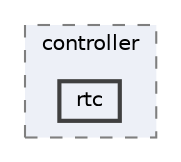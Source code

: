digraph "rtc"
{
 // LATEX_PDF_SIZE
  bgcolor="transparent";
  edge [fontname=Helvetica,fontsize=10,labelfontname=Helvetica,labelfontsize=10];
  node [fontname=Helvetica,fontsize=10,shape=box,height=0.2,width=0.4];
  compound=true
  subgraph clusterdir_057501bef04046dd611bfa2164ce2c80 {
    graph [ bgcolor="#edf0f7", pencolor="grey50", label="controller", fontname=Helvetica,fontsize=10 style="filled,dashed", URL="dir_057501bef04046dd611bfa2164ce2c80.html",tooltip=""]
  dir_5fbeca577ad76f35070f09c5c90f4154 [label="rtc", fillcolor="#edf0f7", color="grey25", style="filled,bold", URL="dir_5fbeca577ad76f35070f09c5c90f4154.html",tooltip=""];
  }
}
